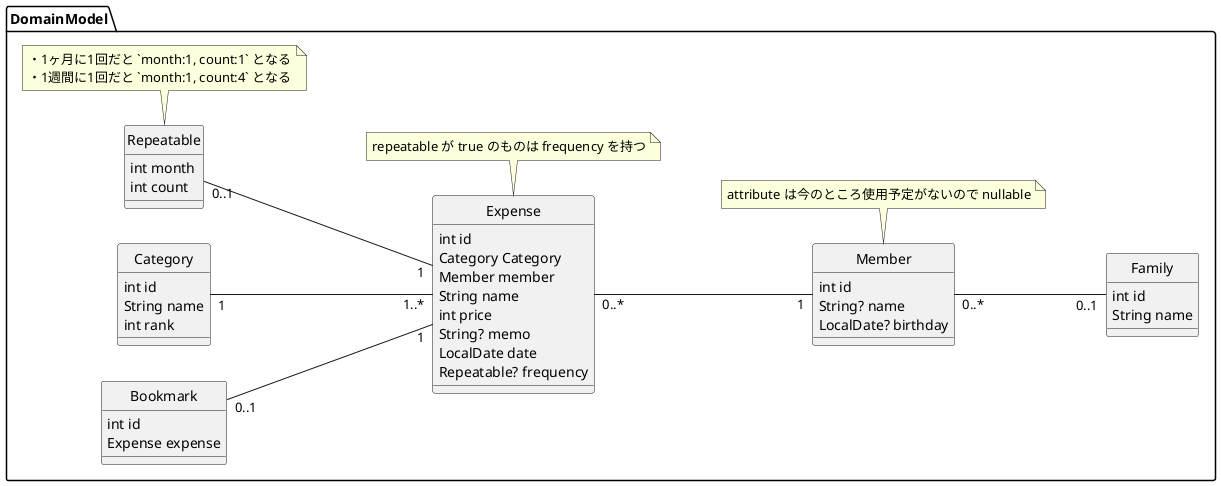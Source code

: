 @startuml
'https://plantuml.com/class-diagram

left to right direction

hide circle
'hide method

package DomainModel {

    class Family {
        int id
        String name
    }

    class Member {
        int id
        String? name
        LocalDate? birthday
    }
    note bottom of Member
        attribute は今のところ使用予定がないので nullable
    end note

    class Expense {
        int id
        Category Category
        Member member
'        attachmentId
        String name
        int price
        String? memo
        LocalDate date
        Repeatable? frequency
    }
    note bottom of Expense
        repeatable が true のものは frequency を持つ
    end note

    class Repeatable {
        int month
        int count
    }
    note bottom of Repeatable
        ・1ヶ月に1回だと `month:1, count:1` となる
        ・1週間に1回だと `month:1, count:4` となる
    end note

' 添付ファイルに固有の情報を持たせるかは検討
'    class attachment {
'        id
'        content
'    }

    class Category {
        int id
        String name
        int rank
    }

    class Bookmark {
        int id
        Expense expense
    }

    ' https://plantuml.com/ja/class-diagram#fbbc0504d940020e
    Member "0..*" -- "0..1" Family
    Expense "0..*" -- "1" Member
    Category "1" -- "1..*" Expense
    Bookmark "0..1" -- "1" Expense
    Repeatable "0..1" -- "1" Expense
}

@enduml